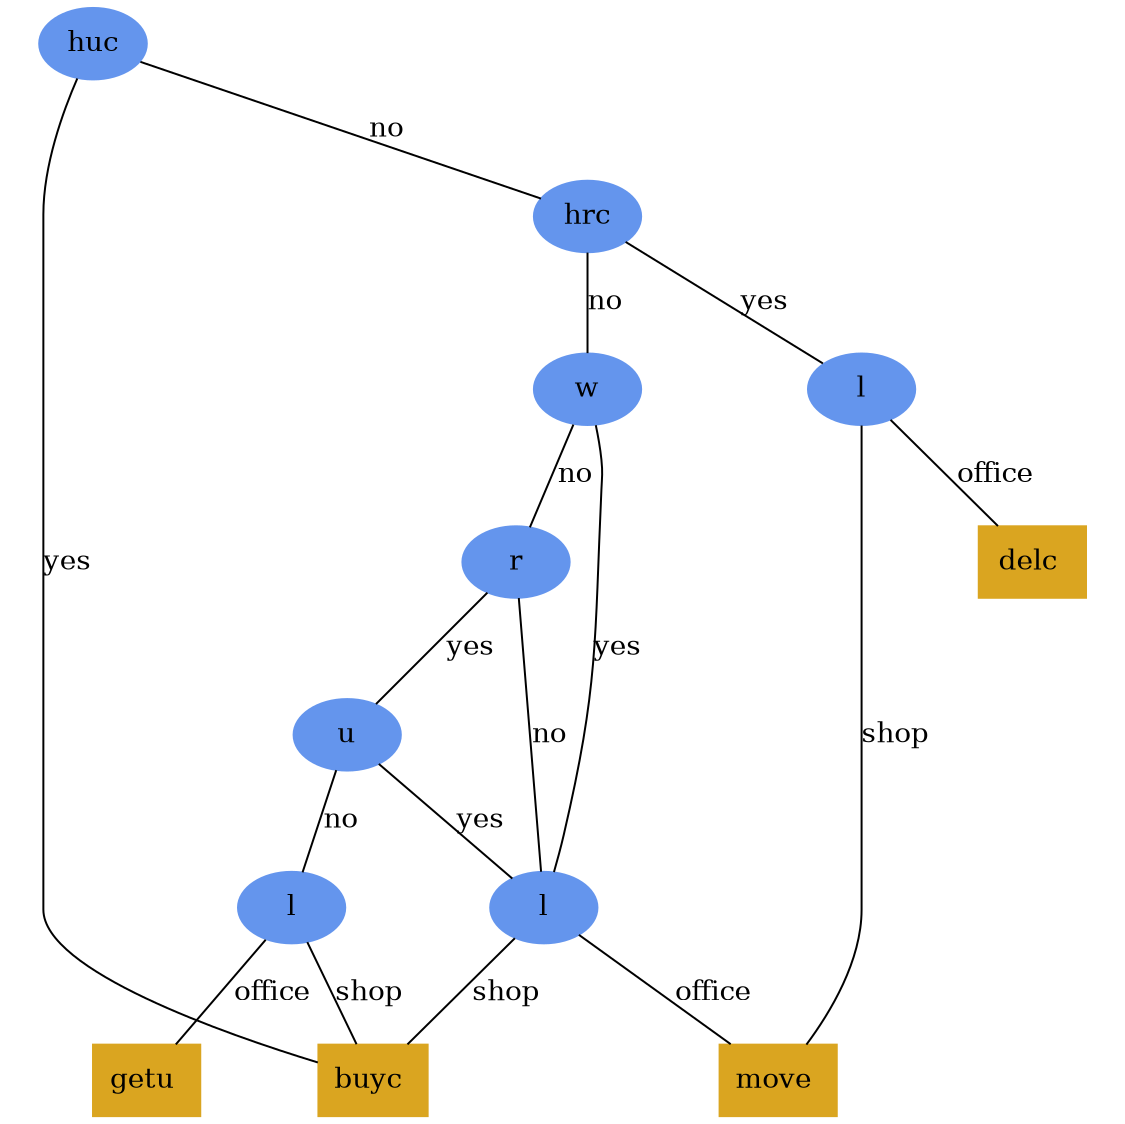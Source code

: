digraph "DD" {
size = "7.5,10"
ratio=1.0;
center = true;
edge [dir = none];
{ rank = same; node [shape=ellipse, style=filled, color=cornflowerblue];"a0" [label="huc"];}
{ rank = same; node [shape=box, style=filled, color=goldenrod];"a1" [label = "buyc "];}
{ rank = same; node [shape=ellipse, style=filled, color=cornflowerblue];"a2" [label="hrc"];}
{ rank = same; node [shape=ellipse, style=filled, color=cornflowerblue];"a3" [label="l"];}
{ rank = same; node [shape=box, style=filled, color=goldenrod];"a4" [label = "delc "];}
{ rank = same; node [shape=box, style=filled, color=goldenrod];"a5" [label = "move "];}
{ rank = same; node [shape=ellipse, style=filled, color=cornflowerblue];"a6" [label="w"];}
{ rank = same; node [shape=ellipse, style=filled, color=cornflowerblue];"a7" [label="l"];}
{ rank = same; node [shape=ellipse, style=filled, color=cornflowerblue];"a8" [label="r"];}
{ rank = same; node [shape=ellipse, style=filled, color=cornflowerblue];"a9" [label="u"];}
{ rank = same; node [shape=ellipse, style=filled, color=cornflowerblue];"a10" [label="l"];}
{ rank = same; node [shape=box, style=filled, color=goldenrod];"a11" [label = "getu "];}
"a0" -> "a1" [label = "yes"];
"a3" -> "a4" [label = "office"];
"a3" -> "a5" [label = "shop"];
"a2" -> "a3" [label = "yes"];
"a7" -> "a5" [label = "office"];
"a7" -> "a1" [label = "shop"];
"a6" -> "a7" [label = "yes"];
"a9" -> "a7" [label = "yes"];
"a10" -> "a11" [label = "office"];
"a10" -> "a1" [label = "shop"];
"a9" -> "a10" [label = "no"];
"a8" -> "a9" [label = "yes"];
"a8" -> "a7" [label = "no"];
"a6" -> "a8" [label = "no"];
"a2" -> "a6" [label = "no"];
"a0" -> "a2" [label = "no"];
}
